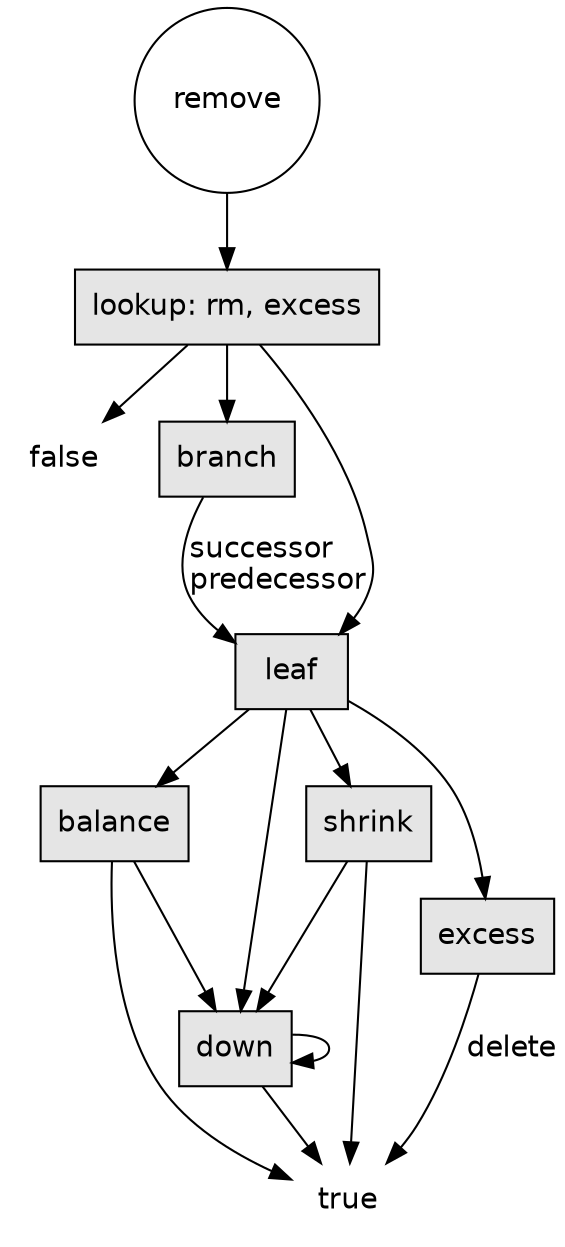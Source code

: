 digraph {
	graph [truecolor=true, bgcolor=transparent, fontname="Bitstream Vera Sans"];
	node [shape=box, style=filled, fontname="Bitstream Vera Sans", fillcolor="Grey90"];
	edge [fontname="Bitstream Vera Sans"];

	remove [shape=circle, style=none];
	lookup [label="lookup: rm, excess"];
	remove -> lookup;
	lookup -> false;
	lookup -> branch;
	lookup -> leaf;
	branch -> leaf [label="successor\lpredecessor\l"];
	leaf -> balance;
	leaf -> down;
	leaf -> shrink;
	leaf -> excess;
	balance -> down;
	down -> down;
	down -> true;
	balance -> true;
	shrink -> down;
	shrink -> true;
	excess -> true [label="delete"];
	true [shape=none, style=none];
	false [shape=none, style=none];
}
